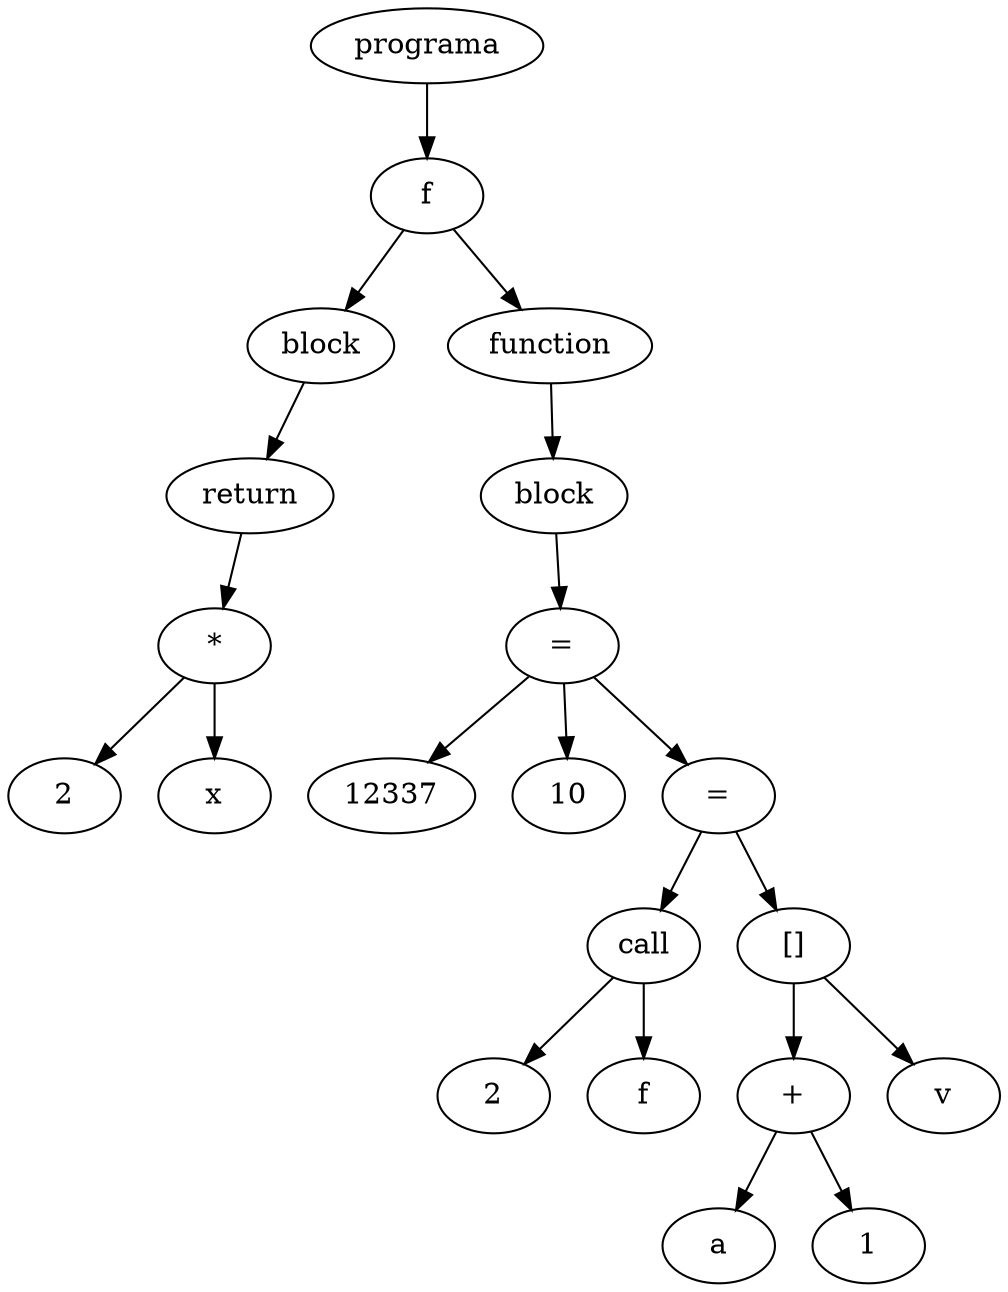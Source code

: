 digraph G {
node_0x1c60cd0 [label="2"]
node_0x1c60d40 [label="x"]
node_0x1c60d70 [label="*"]
node_0x1c60d70 -> node_0x1c60cd0
node_0x1c60d70 -> node_0x1c60d40
node_0x1c60dc0 [label="return"]
node_0x1c60dc0 -> node_0x1c60d70
node_0x1c60e10 [label="block"]
node_0x1c60e10 -> node_0x1c60dc0
node_0x1c60e60 [label="f"]
node_0x1c60e60 -> node_0x1c60e10
node_0x1c6ac30 [label="12337"]
node_0x1c6ac60 [label="="]
node_0x1c6ac90 [label="10"]
node_0x1c6ac60 -> node_0x1c6ac90
node_0x1c6ac60 -> node_0x1c6ac30
node_0x1c6fbb0 [label="a"]
node_0x1c74a70 [label="1"]
node_0x1c74aa0 [label="+"]
node_0x1c74aa0 -> node_0x1c6fbb0
node_0x1c74aa0 -> node_0x1c74a70
node_0x1c74b70 [label="2"]
node_0x1c74ba0 [label="call"]
node_0x1c74bd0 [label="f"]
node_0x1c74ba0 -> node_0x1c74bd0
node_0x1c74ba0 -> node_0x1c74b70
node_0x1c74c20 [label="="]
node_0x1c74c50 [label="[]"]
node_0x1c74c80 [label="v"]
node_0x1c74c20 -> node_0x1c74c50
node_0x1c74c20 -> node_0x1c74ba0
node_0x1c74c50 -> node_0x1c74c80
node_0x1c74c50 -> node_0x1c74aa0
node_0x1c6ac60 -> node_0x1c74c20
node_0x1c74cf0 [label="block"]
node_0x1c74cf0 -> node_0x1c6ac60
node_0x1c74d40 [label="function"]
node_0x1c74d40 -> node_0x1c74cf0
node_0x1c60e60 -> node_0x1c74d40
node_0x1c74d90 [label="programa"]
node_0x1c74d90 -> node_0x1c60e60
}
